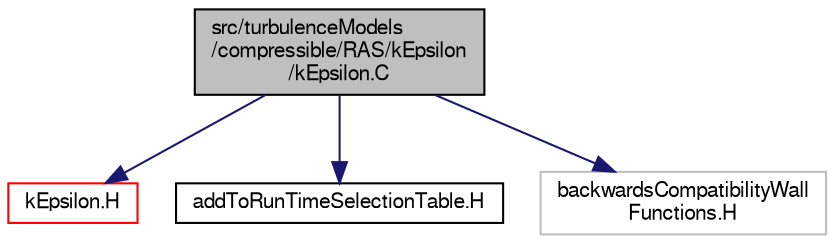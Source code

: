 digraph "src/turbulenceModels/compressible/RAS/kEpsilon/kEpsilon.C"
{
  bgcolor="transparent";
  edge [fontname="FreeSans",fontsize="10",labelfontname="FreeSans",labelfontsize="10"];
  node [fontname="FreeSans",fontsize="10",shape=record];
  Node0 [label="src/turbulenceModels\l/compressible/RAS/kEpsilon\l/kEpsilon.C",height=0.2,width=0.4,color="black", fillcolor="grey75", style="filled", fontcolor="black"];
  Node0 -> Node1 [color="midnightblue",fontsize="10",style="solid",fontname="FreeSans"];
  Node1 [label="kEpsilon.H",height=0.2,width=0.4,color="red",URL="$a40130.html"];
  Node0 -> Node3 [color="midnightblue",fontsize="10",style="solid",fontname="FreeSans"];
  Node3 [label="addToRunTimeSelectionTable.H",height=0.2,width=0.4,color="black",URL="$a09263.html",tooltip="Macros for easy insertion into run-time selection tables. "];
  Node0 -> Node4 [color="midnightblue",fontsize="10",style="solid",fontname="FreeSans"];
  Node4 [label="backwardsCompatibilityWall\lFunctions.H",height=0.2,width=0.4,color="grey75"];
}
